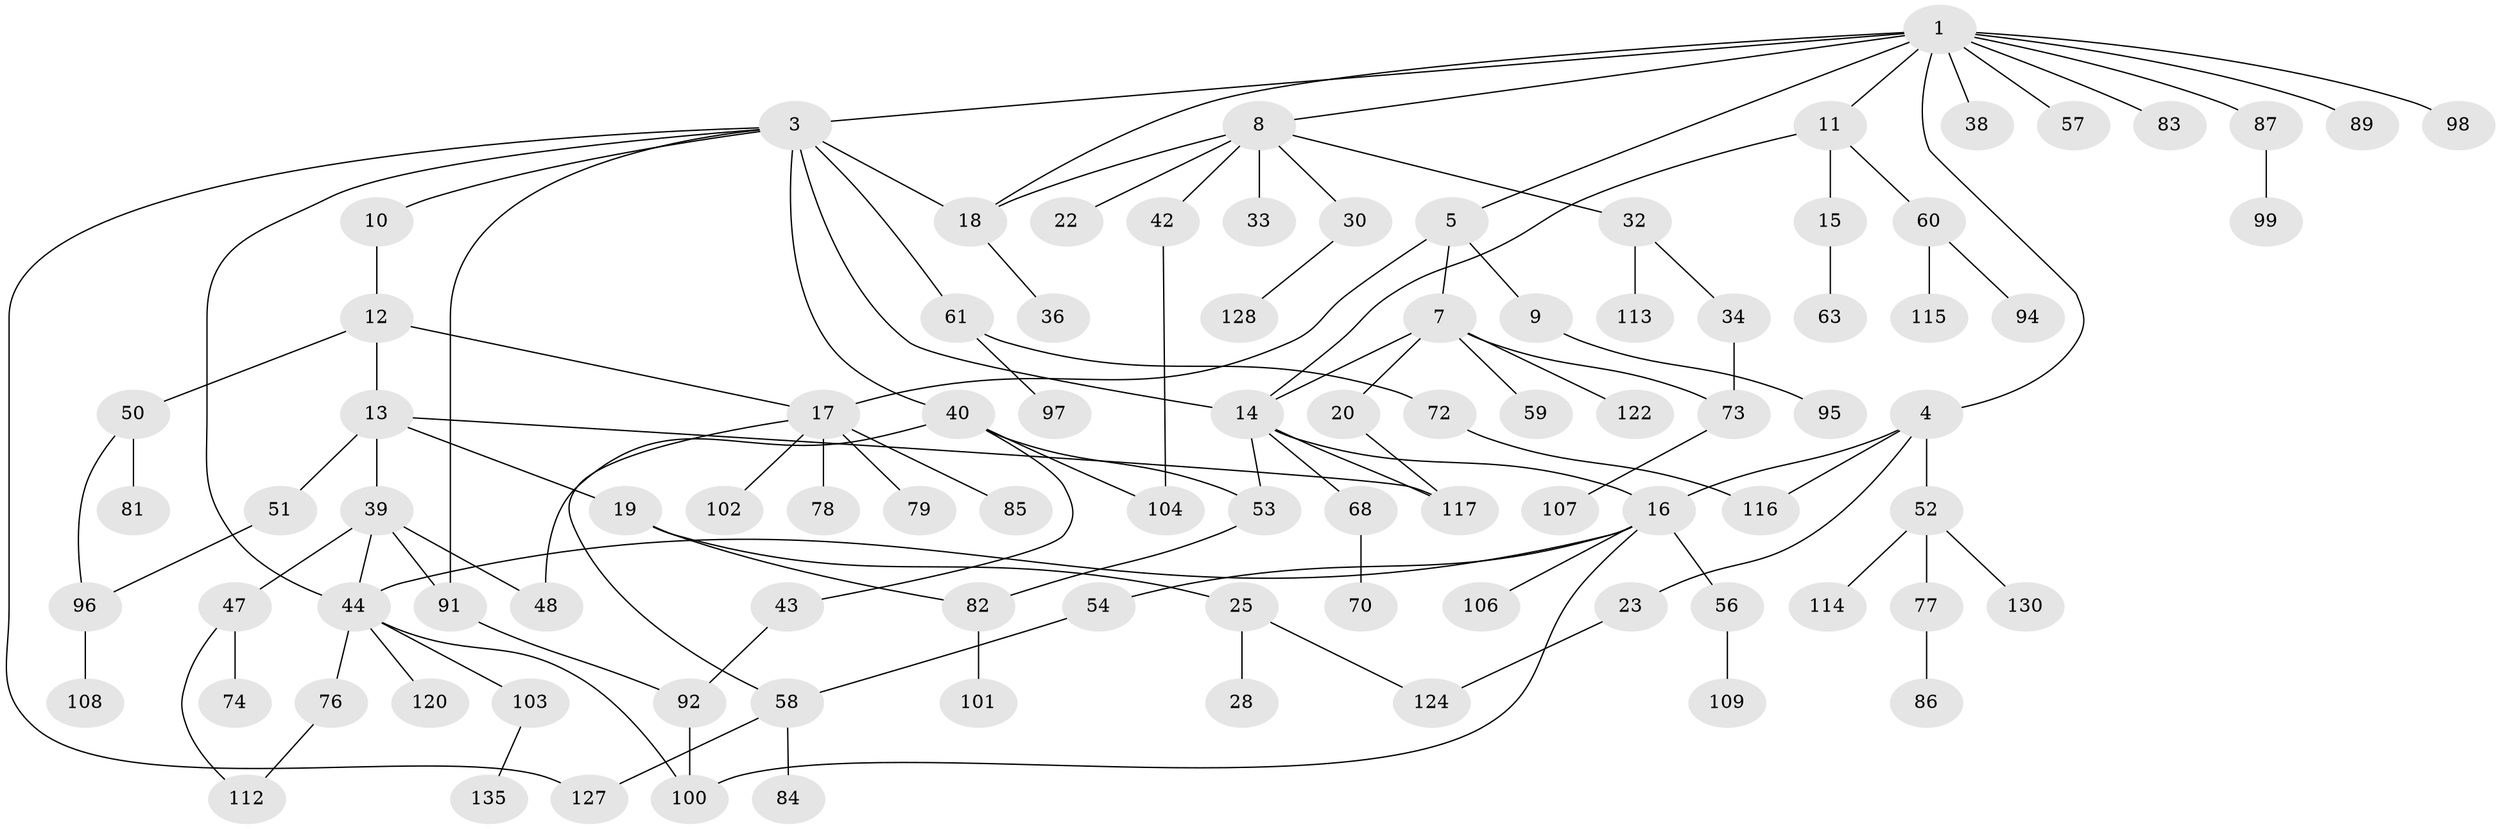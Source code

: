 // original degree distribution, {9: 0.007142857142857143, 5: 0.05, 6: 0.03571428571428571, 4: 0.06428571428571428, 2: 0.30714285714285716, 7: 0.014285714285714285, 3: 0.1357142857142857, 8: 0.007142857142857143, 1: 0.37857142857142856}
// Generated by graph-tools (version 1.1) at 2025/41/03/06/25 10:41:27]
// undirected, 94 vertices, 118 edges
graph export_dot {
graph [start="1"]
  node [color=gray90,style=filled];
  1 [super="+2"];
  3 [super="+27"];
  4 [super="+93"];
  5 [super="+6"];
  7 [super="+41"];
  8 [super="+29"];
  9 [super="+75"];
  10;
  11;
  12 [super="+67"];
  13 [super="+21"];
  14 [super="+24"];
  15 [super="+31"];
  16 [super="+37"];
  17 [super="+55"];
  18 [super="+26"];
  19;
  20 [super="+129"];
  22 [super="+90"];
  23 [super="+45"];
  25 [super="+35"];
  28;
  30;
  32;
  33;
  34 [super="+49"];
  36;
  38 [super="+118"];
  39;
  40 [super="+46"];
  42 [super="+88"];
  43;
  44 [super="+69"];
  47 [super="+80"];
  48 [super="+140"];
  50;
  51 [super="+138"];
  52 [super="+71"];
  53 [super="+126"];
  54;
  56 [super="+64"];
  57;
  58 [super="+65"];
  59;
  60 [super="+62"];
  61 [super="+66"];
  63;
  68;
  70;
  72;
  73 [super="+105"];
  74 [super="+125"];
  76 [super="+133"];
  77;
  78;
  79;
  81;
  82 [super="+139"];
  83;
  84;
  85;
  86 [super="+131"];
  87;
  89;
  91 [super="+111"];
  92 [super="+123"];
  94;
  95;
  96 [super="+137"];
  97;
  98;
  99;
  100 [super="+136"];
  101;
  102 [super="+134"];
  103;
  104;
  106;
  107 [super="+110"];
  108;
  109;
  112 [super="+119"];
  113;
  114;
  115;
  116 [super="+132"];
  117 [super="+121"];
  120;
  122;
  124;
  127;
  128;
  130;
  135;
  1 -- 3;
  1 -- 4;
  1 -- 8;
  1 -- 11;
  1 -- 57;
  1 -- 83;
  1 -- 89;
  1 -- 98;
  1 -- 18;
  1 -- 5;
  1 -- 38;
  1 -- 87;
  3 -- 10;
  3 -- 18;
  3 -- 40;
  3 -- 127;
  3 -- 61;
  3 -- 14;
  3 -- 44;
  3 -- 91;
  4 -- 23;
  4 -- 52;
  4 -- 16;
  4 -- 116;
  5 -- 9;
  5 -- 17;
  5 -- 7;
  7 -- 20;
  7 -- 122;
  7 -- 73;
  7 -- 59;
  7 -- 14;
  8 -- 22;
  8 -- 30;
  8 -- 33;
  8 -- 42;
  8 -- 32;
  8 -- 18;
  9 -- 95;
  10 -- 12;
  11 -- 14;
  11 -- 15;
  11 -- 60;
  12 -- 13;
  12 -- 17;
  12 -- 50;
  13 -- 19;
  13 -- 39;
  13 -- 51;
  13 -- 117;
  14 -- 16;
  14 -- 117;
  14 -- 53;
  14 -- 68;
  15 -- 63;
  16 -- 54;
  16 -- 56;
  16 -- 100;
  16 -- 106;
  16 -- 44;
  17 -- 102;
  17 -- 85;
  17 -- 78;
  17 -- 79;
  17 -- 58;
  18 -- 36;
  19 -- 25;
  19 -- 82;
  20 -- 117;
  23 -- 124;
  25 -- 28;
  25 -- 124;
  30 -- 128;
  32 -- 34;
  32 -- 113;
  34 -- 73;
  39 -- 44;
  39 -- 47;
  39 -- 48;
  39 -- 91;
  40 -- 43;
  40 -- 104;
  40 -- 48;
  40 -- 53;
  42 -- 104;
  43 -- 92;
  44 -- 76;
  44 -- 103;
  44 -- 120;
  44 -- 100;
  47 -- 74;
  47 -- 112;
  50 -- 81;
  50 -- 96;
  51 -- 96;
  52 -- 77;
  52 -- 114;
  52 -- 130;
  53 -- 82;
  54 -- 58;
  56 -- 109;
  58 -- 84;
  58 -- 127;
  60 -- 115;
  60 -- 94;
  61 -- 72;
  61 -- 97;
  68 -- 70;
  72 -- 116;
  73 -- 107;
  76 -- 112;
  77 -- 86;
  82 -- 101;
  87 -- 99;
  91 -- 92;
  92 -- 100;
  96 -- 108;
  103 -- 135;
}
